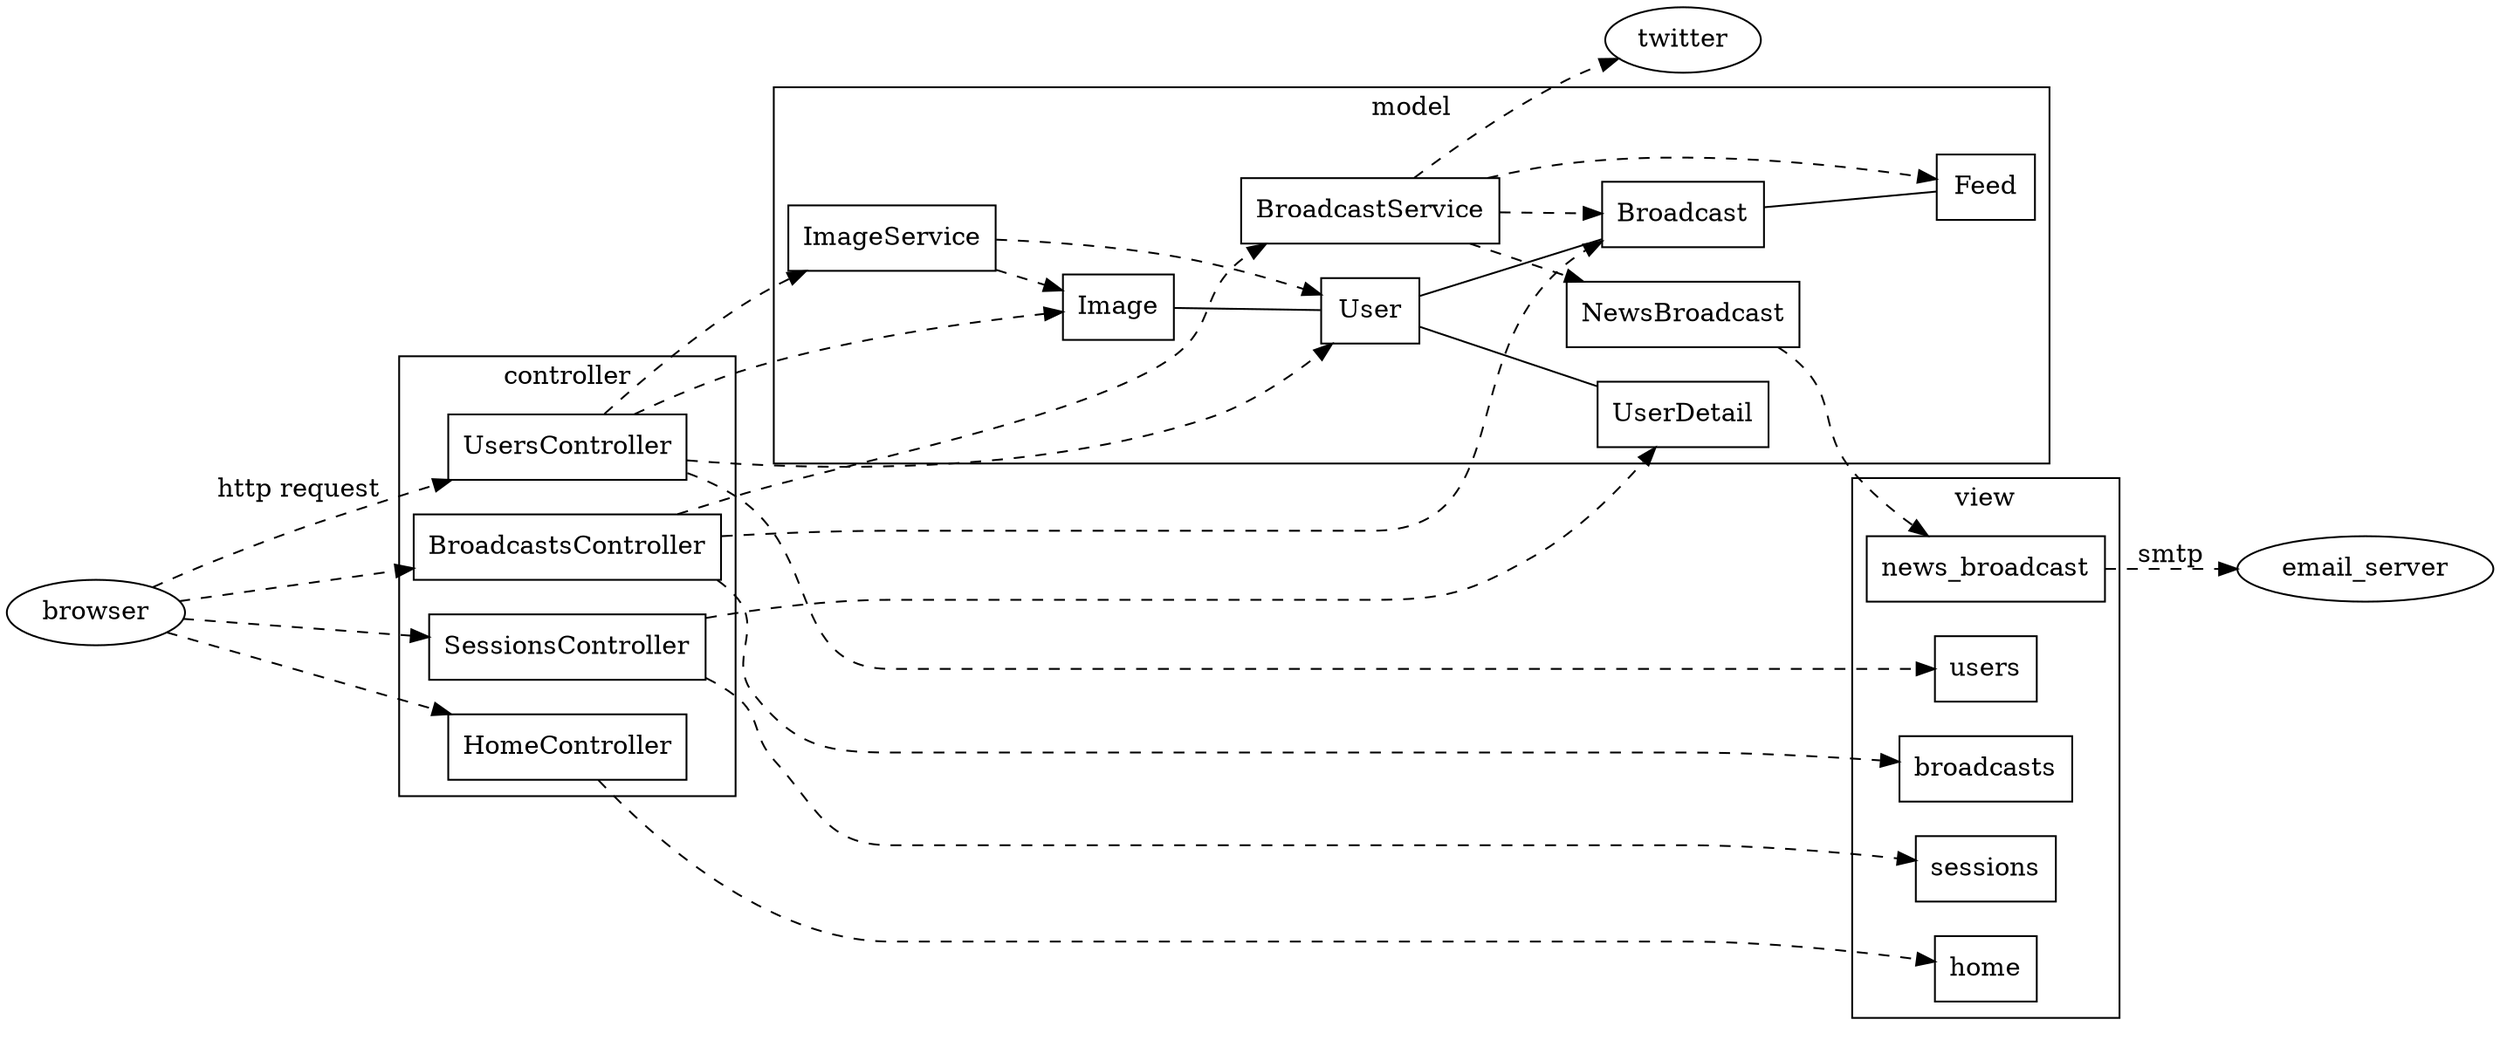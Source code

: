 digraph D { 
  rankdir=LR;

  node[shape=record]
  BroadcastsController;
  UsersController;
  SessionsController;
  HomeController;

  BroadcastService;
  Broadcast;
  Feed;
  ImageService;
  Image;
  User;
  UserDetail;
  NewsBroadcast;

  home;
  broadcasts;
  sessions;
  users;
  news_broadcast;

  node[shape=ellipse]
  browser;
  twitter;
  email_server;

  subgraph cluster_0 {
    label="controller";
    color=black;

    BroadcastsController;
    UsersController;
    SessionsController;
    HomeController;
  }

  subgraph cluster_1 {
    label="model";
    color=black;
    
    BroadcastService;
    Broadcast;
    Feed;
    ImageService;
    Image;
    User;
    UserDetail;
    NewsBroadcast;
  }

  subgraph cluster_2 {
    label="view";
    color=black;

    home;
    broadcasts;
    sessions;
    users;
    news_broadcast;
  }


  edge[style="dashed"]
  browser -> UsersController[label="http request"];
  browser -> BroadcastsController;
  browser -> SessionsController;
  browser -> HomeController;

  BroadcastsController -> BroadcastService;
  BroadcastsController -> Broadcast;
  BroadcastService -> twitter;
  BroadcastService -> Feed;
  BroadcastService -> Broadcast;
  BroadcastService -> NewsBroadcast;

  UsersController -> ImageService;
  UsersController -> User;
  UsersController -> Image;
  ImageService -> User;
  ImageService -> Image;

  SessionsController -> UserDetail;

  HomeController -> home;
  BroadcastsController -> broadcasts;
  SessionsController -> sessions;
  UsersController -> users;
  NewsBroadcast -> news_broadcast;

  news_broadcast -> email_server[label="smtp"];


  edge[style="solid", arrowhead="none"]
  Image -> User;
  User -> Broadcast;
  User -> UserDetail;
  Broadcast -> Feed;
}

